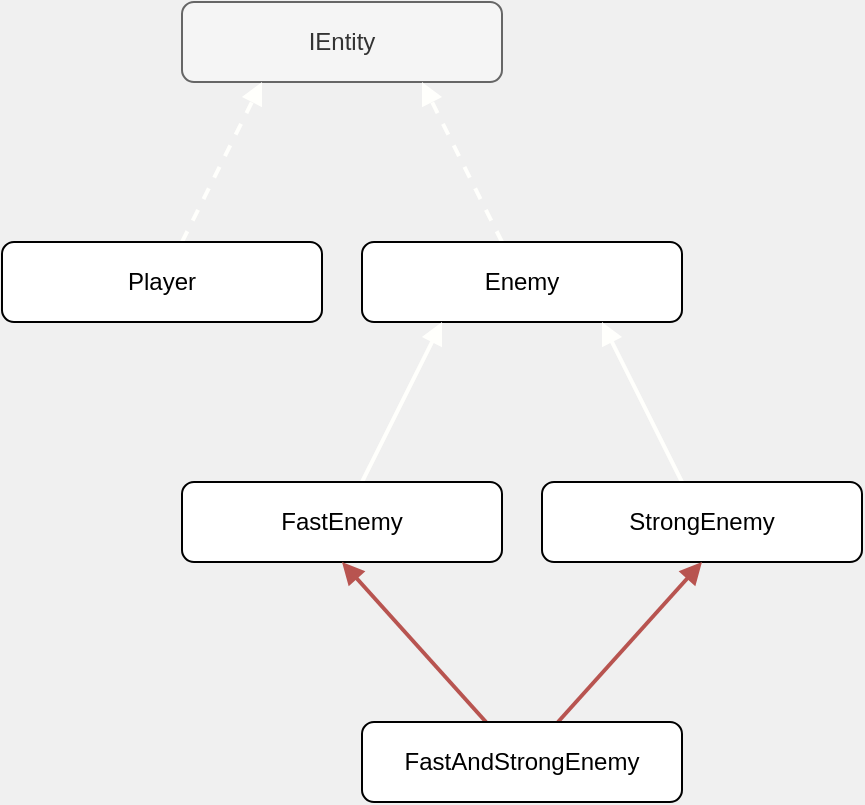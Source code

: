 <mxfile version="16.6.1" type="device" pages="2"><diagram id="067B4knOi0FmcBZV5GhB" name="OOP"><mxGraphModel dx="581" dy="552" grid="1" gridSize="10" guides="1" tooltips="1" connect="1" arrows="1" fold="1" page="1" pageScale="1" pageWidth="850" pageHeight="1100" background="#F0F0F0" math="0" shadow="0"><root><mxCell id="0"/><mxCell id="1" parent="0"/><mxCell id="Pu7UKkByI6h_qGa0DeO7-1" value="IEntity" style="rounded=1;whiteSpace=wrap;html=1;fillColor=#f5f5f5;strokeColor=#666666;fontColor=#333333;" parent="1" vertex="1"><mxGeometry x="240" y="280" width="160" height="40" as="geometry"/></mxCell><mxCell id="Pu7UKkByI6h_qGa0DeO7-3" style="rounded=0;orthogonalLoop=1;jettySize=auto;html=1;entryX=0.25;entryY=1;entryDx=0;entryDy=0;strokeWidth=2;endArrow=block;endFill=1;dashed=1;strokeColor=#FFFFFC;" parent="1" source="Pu7UKkByI6h_qGa0DeO7-2" target="Pu7UKkByI6h_qGa0DeO7-1" edge="1"><mxGeometry relative="1" as="geometry"/></mxCell><mxCell id="Pu7UKkByI6h_qGa0DeO7-2" value="Player" style="rounded=1;whiteSpace=wrap;html=1;" parent="1" vertex="1"><mxGeometry x="150" y="400" width="160" height="40" as="geometry"/></mxCell><mxCell id="Pu7UKkByI6h_qGa0DeO7-5" style="edgeStyle=none;rounded=0;orthogonalLoop=1;jettySize=auto;html=1;entryX=0.75;entryY=1;entryDx=0;entryDy=0;endArrow=block;endFill=1;strokeWidth=2;dashed=1;strokeColor=#FFFFFC;" parent="1" source="Pu7UKkByI6h_qGa0DeO7-4" target="Pu7UKkByI6h_qGa0DeO7-1" edge="1"><mxGeometry relative="1" as="geometry"/></mxCell><mxCell id="Pu7UKkByI6h_qGa0DeO7-4" value="Enemy" style="rounded=1;whiteSpace=wrap;html=1;" parent="1" vertex="1"><mxGeometry x="330" y="400" width="160" height="40" as="geometry"/></mxCell><mxCell id="Pu7UKkByI6h_qGa0DeO7-8" style="edgeStyle=none;rounded=0;orthogonalLoop=1;jettySize=auto;html=1;entryX=0.25;entryY=1;entryDx=0;entryDy=0;endArrow=block;endFill=1;strokeWidth=2;strokeColor=#FFFFFC;" parent="1" source="Pu7UKkByI6h_qGa0DeO7-7" target="Pu7UKkByI6h_qGa0DeO7-4" edge="1"><mxGeometry relative="1" as="geometry"/></mxCell><mxCell id="Pu7UKkByI6h_qGa0DeO7-7" value="FastEnemy" style="rounded=1;whiteSpace=wrap;html=1;" parent="1" vertex="1"><mxGeometry x="240" y="520" width="160" height="40" as="geometry"/></mxCell><mxCell id="Pu7UKkByI6h_qGa0DeO7-10" style="edgeStyle=none;rounded=0;orthogonalLoop=1;jettySize=auto;html=1;entryX=0.75;entryY=1;entryDx=0;entryDy=0;endArrow=block;endFill=1;strokeWidth=2;strokeColor=#FFFFFC;" parent="1" source="Pu7UKkByI6h_qGa0DeO7-9" target="Pu7UKkByI6h_qGa0DeO7-4" edge="1"><mxGeometry relative="1" as="geometry"/></mxCell><mxCell id="Pu7UKkByI6h_qGa0DeO7-9" value="StrongEnemy" style="rounded=1;whiteSpace=wrap;html=1;" parent="1" vertex="1"><mxGeometry x="420" y="520" width="160" height="40" as="geometry"/></mxCell><mxCell id="Pu7UKkByI6h_qGa0DeO7-12" style="edgeStyle=none;rounded=0;orthogonalLoop=1;jettySize=auto;html=1;entryX=0.5;entryY=1;entryDx=0;entryDy=0;endArrow=block;endFill=1;strokeWidth=2;fillColor=#f8cecc;strokeColor=#b85450;" parent="1" source="Pu7UKkByI6h_qGa0DeO7-11" target="Pu7UKkByI6h_qGa0DeO7-7" edge="1"><mxGeometry relative="1" as="geometry"/></mxCell><mxCell id="Pu7UKkByI6h_qGa0DeO7-13" style="edgeStyle=none;rounded=0;orthogonalLoop=1;jettySize=auto;html=1;entryX=0.5;entryY=1;entryDx=0;entryDy=0;endArrow=block;endFill=1;strokeWidth=2;fillColor=#f8cecc;strokeColor=#b85450;" parent="1" source="Pu7UKkByI6h_qGa0DeO7-11" target="Pu7UKkByI6h_qGa0DeO7-9" edge="1"><mxGeometry relative="1" as="geometry"/></mxCell><mxCell id="Pu7UKkByI6h_qGa0DeO7-11" value="FastAndStrongEnemy" style="rounded=1;whiteSpace=wrap;html=1;" parent="1" vertex="1"><mxGeometry x="330" y="640" width="160" height="40" as="geometry"/></mxCell></root></mxGraphModel></diagram><diagram id="rvVebSE3xmOiedExEhSA" name="ECS"><mxGraphModel dx="841" dy="799" grid="1" gridSize="10" guides="1" tooltips="1" connect="1" arrows="1" fold="1" page="1" pageScale="1" pageWidth="850" pageHeight="1100" background="#F0F0F0" math="0" shadow="0"><root><mxCell id="6TPj_e1VYq2-QnTm72ya-0"/><mxCell id="6TPj_e1VYq2-QnTm72ya-1" parent="6TPj_e1VYq2-QnTm72ya-0"/><mxCell id="lyHFrqjuJSGo-tfGYH7L-9" style="edgeStyle=none;orthogonalLoop=1;jettySize=auto;html=1;entryX=0.5;entryY=0;entryDx=0;entryDy=0;startArrow=diamondThin;startFill=1;endArrow=none;endFill=0;strokeColor=#FFFFFC;strokeWidth=2;" parent="6TPj_e1VYq2-QnTm72ya-1" source="EVjJT_SHxQ6mTz6TURuc-0" target="EVjJT_SHxQ6mTz6TURuc-12" edge="1"><mxGeometry relative="1" as="geometry"/></mxCell><mxCell id="EVjJT_SHxQ6mTz6TURuc-0" value="Entity" style="rounded=1;whiteSpace=wrap;html=1;fillColor=#f5f5f5;strokeColor=#666666;fontColor=#333333;" parent="6TPj_e1VYq2-QnTm72ya-1" vertex="1"><mxGeometry x="400" y="160" width="160" height="40" as="geometry"/></mxCell><mxCell id="EVjJT_SHxQ6mTz6TURuc-2" value="&lt;div&gt;ShieldComponent&lt;/div&gt;" style="rounded=1;whiteSpace=wrap;html=1;strokeColor=#666666;" parent="6TPj_e1VYq2-QnTm72ya-1" vertex="1"><mxGeometry x="160" y="160" width="160" height="40" as="geometry"/></mxCell><mxCell id="EVjJT_SHxQ6mTz6TURuc-12" value="IComponent" style="rounded=1;whiteSpace=wrap;html=1;fillColor=#f5f5f5;strokeColor=#666666;fontColor=#333333;" parent="6TPj_e1VYq2-QnTm72ya-1" vertex="1"><mxGeometry x="400" y="240" width="160" height="40" as="geometry"/></mxCell><mxCell id="EVjJT_SHxQ6mTz6TURuc-13" value="System" style="rounded=1;whiteSpace=wrap;html=1;fillColor=#f5f5f5;strokeColor=#666666;fontColor=#333333;" parent="6TPj_e1VYq2-QnTm72ya-1" vertex="1"><mxGeometry x="400" y="440" width="160" height="40" as="geometry"/></mxCell><mxCell id="lyHFrqjuJSGo-tfGYH7L-0" value="MovementComponent" style="rounded=1;whiteSpace=wrap;html=1;strokeColor=#666666;" parent="6TPj_e1VYq2-QnTm72ya-1" vertex="1"><mxGeometry x="160" y="240" width="160" height="40" as="geometry"/></mxCell><mxCell id="lyHFrqjuJSGo-tfGYH7L-1" value="AIComponent" style="rounded=1;whiteSpace=wrap;html=1;strokeColor=#666666;" parent="6TPj_e1VYq2-QnTm72ya-1" vertex="1"><mxGeometry x="160" y="320" width="160" height="40" as="geometry"/></mxCell><mxCell id="lyHFrqjuJSGo-tfGYH7L-4" style="edgeStyle=none;orthogonalLoop=1;jettySize=auto;html=1;entryX=0;entryY=0.25;entryDx=0;entryDy=0;startArrow=none;startFill=0;endArrow=block;endFill=1;strokeColor=#FFFFFC;strokeWidth=2;exitX=1;exitY=0.5;exitDx=0;exitDy=0;" parent="6TPj_e1VYq2-QnTm72ya-1" source="lyHFrqjuJSGo-tfGYH7L-2" target="EVjJT_SHxQ6mTz6TURuc-13" edge="1"><mxGeometry relative="1" as="geometry"/></mxCell><mxCell id="lyHFrqjuJSGo-tfGYH7L-2" value="EnemySystem" style="rounded=1;whiteSpace=wrap;html=1;strokeColor=#666666;" parent="6TPj_e1VYq2-QnTm72ya-1" vertex="1"><mxGeometry x="160" y="400" width="160" height="40" as="geometry"/></mxCell><mxCell id="lyHFrqjuJSGo-tfGYH7L-5" style="edgeStyle=none;orthogonalLoop=1;jettySize=auto;html=1;entryX=0;entryY=0.75;entryDx=0;entryDy=0;startArrow=none;startFill=0;endArrow=block;endFill=1;strokeColor=#FFFFFC;strokeWidth=2;exitX=1;exitY=0.5;exitDx=0;exitDy=0;" parent="6TPj_e1VYq2-QnTm72ya-1" source="lyHFrqjuJSGo-tfGYH7L-3" target="EVjJT_SHxQ6mTz6TURuc-13" edge="1"><mxGeometry relative="1" as="geometry"/></mxCell><mxCell id="lyHFrqjuJSGo-tfGYH7L-3" value="PlayerSystem" style="rounded=1;whiteSpace=wrap;html=1;strokeColor=#666666;" parent="6TPj_e1VYq2-QnTm72ya-1" vertex="1"><mxGeometry x="160" y="480" width="160" height="40" as="geometry"/></mxCell><mxCell id="lyHFrqjuJSGo-tfGYH7L-6" style="edgeStyle=none;orthogonalLoop=1;jettySize=auto;html=1;entryX=0;entryY=0.75;entryDx=0;entryDy=0;startArrow=none;startFill=0;endArrow=block;endFill=1;strokeColor=#FFFFFC;strokeWidth=2;exitX=1;exitY=0.5;exitDx=0;exitDy=0;dashed=1;" parent="6TPj_e1VYq2-QnTm72ya-1" source="lyHFrqjuJSGo-tfGYH7L-1" target="EVjJT_SHxQ6mTz6TURuc-12" edge="1"><mxGeometry relative="1" as="geometry"><mxPoint x="330" y="430" as="sourcePoint"/><mxPoint x="410" y="460" as="targetPoint"/></mxGeometry></mxCell><mxCell id="lyHFrqjuJSGo-tfGYH7L-7" style="edgeStyle=none;orthogonalLoop=1;jettySize=auto;html=1;entryX=0;entryY=0.5;entryDx=0;entryDy=0;startArrow=none;startFill=0;endArrow=block;endFill=1;strokeColor=#FFFFFC;strokeWidth=2;exitX=1;exitY=0.5;exitDx=0;exitDy=0;dashed=1;" parent="6TPj_e1VYq2-QnTm72ya-1" source="lyHFrqjuJSGo-tfGYH7L-0" target="EVjJT_SHxQ6mTz6TURuc-12" edge="1"><mxGeometry relative="1" as="geometry"><mxPoint x="330" y="350" as="sourcePoint"/><mxPoint x="410" y="280" as="targetPoint"/></mxGeometry></mxCell><mxCell id="lyHFrqjuJSGo-tfGYH7L-8" style="edgeStyle=none;orthogonalLoop=1;jettySize=auto;html=1;entryX=0;entryY=0.25;entryDx=0;entryDy=0;startArrow=none;startFill=0;endArrow=block;endFill=1;strokeColor=#FFFFFC;strokeWidth=2;exitX=1;exitY=0.5;exitDx=0;exitDy=0;dashed=1;" parent="6TPj_e1VYq2-QnTm72ya-1" source="EVjJT_SHxQ6mTz6TURuc-2" target="EVjJT_SHxQ6mTz6TURuc-12" edge="1"><mxGeometry relative="1" as="geometry"><mxPoint x="330" y="270" as="sourcePoint"/><mxPoint x="410" y="270" as="targetPoint"/></mxGeometry></mxCell><mxCell id="lyHFrqjuJSGo-tfGYH7L-10" style="edgeStyle=none;orthogonalLoop=1;jettySize=auto;html=1;entryX=0.5;entryY=1;entryDx=0;entryDy=0;startArrow=diamondThin;startFill=1;endArrow=none;endFill=0;strokeColor=#FFFFFC;strokeWidth=2;exitX=0.5;exitY=0;exitDx=0;exitDy=0;" parent="6TPj_e1VYq2-QnTm72ya-1" source="EVjJT_SHxQ6mTz6TURuc-13" target="EVjJT_SHxQ6mTz6TURuc-12" edge="1"><mxGeometry relative="1" as="geometry"><mxPoint x="500" y="300" as="sourcePoint"/><mxPoint x="500" y="420" as="targetPoint"/></mxGeometry></mxCell></root></mxGraphModel></diagram></mxfile>